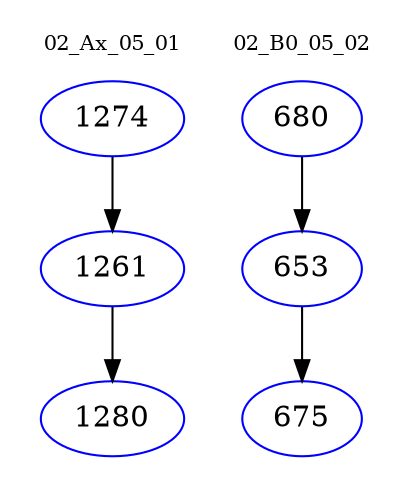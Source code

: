 digraph{
subgraph cluster_0 {
color = white
label = "02_Ax_05_01";
fontsize=10;
T0_1274 [label="1274", color="blue"]
T0_1274 -> T0_1261 [color="black"]
T0_1261 [label="1261", color="blue"]
T0_1261 -> T0_1280 [color="black"]
T0_1280 [label="1280", color="blue"]
}
subgraph cluster_1 {
color = white
label = "02_B0_05_02";
fontsize=10;
T1_680 [label="680", color="blue"]
T1_680 -> T1_653 [color="black"]
T1_653 [label="653", color="blue"]
T1_653 -> T1_675 [color="black"]
T1_675 [label="675", color="blue"]
}
}
